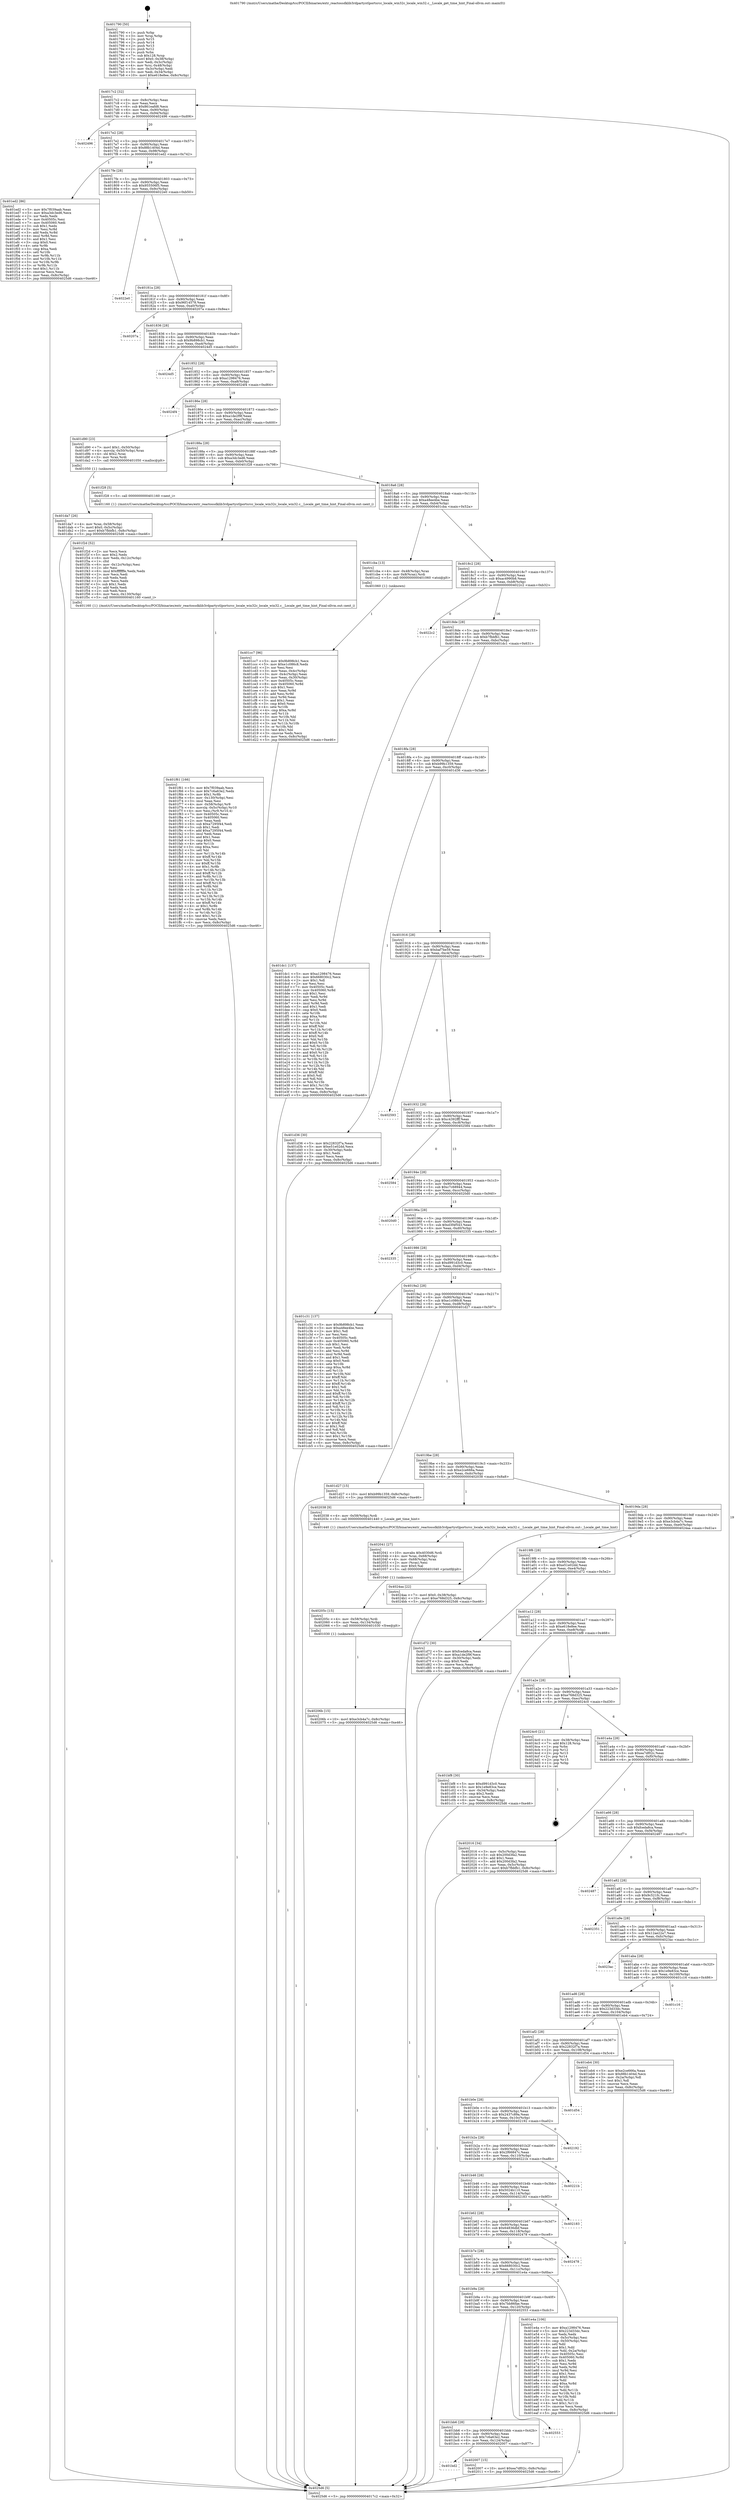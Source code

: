 digraph "0x401790" {
  label = "0x401790 (/mnt/c/Users/mathe/Desktop/tcc/POCII/binaries/extr_reactossdklib3rdpartystlportsrcc_locale_win32c_locale_win32.c__Locale_get_time_hint_Final-ollvm.out::main(0))"
  labelloc = "t"
  node[shape=record]

  Entry [label="",width=0.3,height=0.3,shape=circle,fillcolor=black,style=filled]
  "0x4017c2" [label="{
     0x4017c2 [32]\l
     | [instrs]\l
     &nbsp;&nbsp;0x4017c2 \<+6\>: mov -0x8c(%rbp),%eax\l
     &nbsp;&nbsp;0x4017c8 \<+2\>: mov %eax,%ecx\l
     &nbsp;&nbsp;0x4017ca \<+6\>: sub $0x861eafd8,%ecx\l
     &nbsp;&nbsp;0x4017d0 \<+6\>: mov %eax,-0x90(%rbp)\l
     &nbsp;&nbsp;0x4017d6 \<+6\>: mov %ecx,-0x94(%rbp)\l
     &nbsp;&nbsp;0x4017dc \<+6\>: je 0000000000402496 \<main+0xd06\>\l
  }"]
  "0x402496" [label="{
     0x402496\l
  }", style=dashed]
  "0x4017e2" [label="{
     0x4017e2 [28]\l
     | [instrs]\l
     &nbsp;&nbsp;0x4017e2 \<+5\>: jmp 00000000004017e7 \<main+0x57\>\l
     &nbsp;&nbsp;0x4017e7 \<+6\>: mov -0x90(%rbp),%eax\l
     &nbsp;&nbsp;0x4017ed \<+5\>: sub $0x88b1404d,%eax\l
     &nbsp;&nbsp;0x4017f2 \<+6\>: mov %eax,-0x98(%rbp)\l
     &nbsp;&nbsp;0x4017f8 \<+6\>: je 0000000000401ed2 \<main+0x742\>\l
  }"]
  Exit [label="",width=0.3,height=0.3,shape=circle,fillcolor=black,style=filled,peripheries=2]
  "0x401ed2" [label="{
     0x401ed2 [86]\l
     | [instrs]\l
     &nbsp;&nbsp;0x401ed2 \<+5\>: mov $0x7f039aab,%eax\l
     &nbsp;&nbsp;0x401ed7 \<+5\>: mov $0xa3dc3ed6,%ecx\l
     &nbsp;&nbsp;0x401edc \<+2\>: xor %edx,%edx\l
     &nbsp;&nbsp;0x401ede \<+7\>: mov 0x40505c,%esi\l
     &nbsp;&nbsp;0x401ee5 \<+7\>: mov 0x405060,%edi\l
     &nbsp;&nbsp;0x401eec \<+3\>: sub $0x1,%edx\l
     &nbsp;&nbsp;0x401eef \<+3\>: mov %esi,%r8d\l
     &nbsp;&nbsp;0x401ef2 \<+3\>: add %edx,%r8d\l
     &nbsp;&nbsp;0x401ef5 \<+4\>: imul %r8d,%esi\l
     &nbsp;&nbsp;0x401ef9 \<+3\>: and $0x1,%esi\l
     &nbsp;&nbsp;0x401efc \<+3\>: cmp $0x0,%esi\l
     &nbsp;&nbsp;0x401eff \<+4\>: sete %r9b\l
     &nbsp;&nbsp;0x401f03 \<+3\>: cmp $0xa,%edi\l
     &nbsp;&nbsp;0x401f06 \<+4\>: setl %r10b\l
     &nbsp;&nbsp;0x401f0a \<+3\>: mov %r9b,%r11b\l
     &nbsp;&nbsp;0x401f0d \<+3\>: and %r10b,%r11b\l
     &nbsp;&nbsp;0x401f10 \<+3\>: xor %r10b,%r9b\l
     &nbsp;&nbsp;0x401f13 \<+3\>: or %r9b,%r11b\l
     &nbsp;&nbsp;0x401f16 \<+4\>: test $0x1,%r11b\l
     &nbsp;&nbsp;0x401f1a \<+3\>: cmovne %ecx,%eax\l
     &nbsp;&nbsp;0x401f1d \<+6\>: mov %eax,-0x8c(%rbp)\l
     &nbsp;&nbsp;0x401f23 \<+5\>: jmp 00000000004025d6 \<main+0xe46\>\l
  }"]
  "0x4017fe" [label="{
     0x4017fe [28]\l
     | [instrs]\l
     &nbsp;&nbsp;0x4017fe \<+5\>: jmp 0000000000401803 \<main+0x73\>\l
     &nbsp;&nbsp;0x401803 \<+6\>: mov -0x90(%rbp),%eax\l
     &nbsp;&nbsp;0x401809 \<+5\>: sub $0x955506f5,%eax\l
     &nbsp;&nbsp;0x40180e \<+6\>: mov %eax,-0x9c(%rbp)\l
     &nbsp;&nbsp;0x401814 \<+6\>: je 00000000004022e0 \<main+0xb50\>\l
  }"]
  "0x40206b" [label="{
     0x40206b [15]\l
     | [instrs]\l
     &nbsp;&nbsp;0x40206b \<+10\>: movl $0xe3cb4a7c,-0x8c(%rbp)\l
     &nbsp;&nbsp;0x402075 \<+5\>: jmp 00000000004025d6 \<main+0xe46\>\l
  }"]
  "0x4022e0" [label="{
     0x4022e0\l
  }", style=dashed]
  "0x40181a" [label="{
     0x40181a [28]\l
     | [instrs]\l
     &nbsp;&nbsp;0x40181a \<+5\>: jmp 000000000040181f \<main+0x8f\>\l
     &nbsp;&nbsp;0x40181f \<+6\>: mov -0x90(%rbp),%eax\l
     &nbsp;&nbsp;0x401825 \<+5\>: sub $0x96f14578,%eax\l
     &nbsp;&nbsp;0x40182a \<+6\>: mov %eax,-0xa0(%rbp)\l
     &nbsp;&nbsp;0x401830 \<+6\>: je 000000000040207a \<main+0x8ea\>\l
  }"]
  "0x40205c" [label="{
     0x40205c [15]\l
     | [instrs]\l
     &nbsp;&nbsp;0x40205c \<+4\>: mov -0x58(%rbp),%rdi\l
     &nbsp;&nbsp;0x402060 \<+6\>: mov %eax,-0x134(%rbp)\l
     &nbsp;&nbsp;0x402066 \<+5\>: call 0000000000401030 \<free@plt\>\l
     | [calls]\l
     &nbsp;&nbsp;0x401030 \{1\} (unknown)\l
  }"]
  "0x40207a" [label="{
     0x40207a\l
  }", style=dashed]
  "0x401836" [label="{
     0x401836 [28]\l
     | [instrs]\l
     &nbsp;&nbsp;0x401836 \<+5\>: jmp 000000000040183b \<main+0xab\>\l
     &nbsp;&nbsp;0x40183b \<+6\>: mov -0x90(%rbp),%eax\l
     &nbsp;&nbsp;0x401841 \<+5\>: sub $0x9b898cb1,%eax\l
     &nbsp;&nbsp;0x401846 \<+6\>: mov %eax,-0xa4(%rbp)\l
     &nbsp;&nbsp;0x40184c \<+6\>: je 00000000004024d5 \<main+0xd45\>\l
  }"]
  "0x402041" [label="{
     0x402041 [27]\l
     | [instrs]\l
     &nbsp;&nbsp;0x402041 \<+10\>: movabs $0x4030d6,%rdi\l
     &nbsp;&nbsp;0x40204b \<+4\>: mov %rax,-0x68(%rbp)\l
     &nbsp;&nbsp;0x40204f \<+4\>: mov -0x68(%rbp),%rax\l
     &nbsp;&nbsp;0x402053 \<+2\>: mov (%rax),%esi\l
     &nbsp;&nbsp;0x402055 \<+2\>: mov $0x0,%al\l
     &nbsp;&nbsp;0x402057 \<+5\>: call 0000000000401040 \<printf@plt\>\l
     | [calls]\l
     &nbsp;&nbsp;0x401040 \{1\} (unknown)\l
  }"]
  "0x4024d5" [label="{
     0x4024d5\l
  }", style=dashed]
  "0x401852" [label="{
     0x401852 [28]\l
     | [instrs]\l
     &nbsp;&nbsp;0x401852 \<+5\>: jmp 0000000000401857 \<main+0xc7\>\l
     &nbsp;&nbsp;0x401857 \<+6\>: mov -0x90(%rbp),%eax\l
     &nbsp;&nbsp;0x40185d \<+5\>: sub $0xa1298476,%eax\l
     &nbsp;&nbsp;0x401862 \<+6\>: mov %eax,-0xa8(%rbp)\l
     &nbsp;&nbsp;0x401868 \<+6\>: je 00000000004024f4 \<main+0xd64\>\l
  }"]
  "0x401bd2" [label="{
     0x401bd2\l
  }", style=dashed]
  "0x4024f4" [label="{
     0x4024f4\l
  }", style=dashed]
  "0x40186e" [label="{
     0x40186e [28]\l
     | [instrs]\l
     &nbsp;&nbsp;0x40186e \<+5\>: jmp 0000000000401873 \<main+0xe3\>\l
     &nbsp;&nbsp;0x401873 \<+6\>: mov -0x90(%rbp),%eax\l
     &nbsp;&nbsp;0x401879 \<+5\>: sub $0xa1de2f9f,%eax\l
     &nbsp;&nbsp;0x40187e \<+6\>: mov %eax,-0xac(%rbp)\l
     &nbsp;&nbsp;0x401884 \<+6\>: je 0000000000401d90 \<main+0x600\>\l
  }"]
  "0x402007" [label="{
     0x402007 [15]\l
     | [instrs]\l
     &nbsp;&nbsp;0x402007 \<+10\>: movl $0xea7df02c,-0x8c(%rbp)\l
     &nbsp;&nbsp;0x402011 \<+5\>: jmp 00000000004025d6 \<main+0xe46\>\l
  }"]
  "0x401d90" [label="{
     0x401d90 [23]\l
     | [instrs]\l
     &nbsp;&nbsp;0x401d90 \<+7\>: movl $0x1,-0x50(%rbp)\l
     &nbsp;&nbsp;0x401d97 \<+4\>: movslq -0x50(%rbp),%rax\l
     &nbsp;&nbsp;0x401d9b \<+4\>: shl $0x2,%rax\l
     &nbsp;&nbsp;0x401d9f \<+3\>: mov %rax,%rdi\l
     &nbsp;&nbsp;0x401da2 \<+5\>: call 0000000000401050 \<malloc@plt\>\l
     | [calls]\l
     &nbsp;&nbsp;0x401050 \{1\} (unknown)\l
  }"]
  "0x40188a" [label="{
     0x40188a [28]\l
     | [instrs]\l
     &nbsp;&nbsp;0x40188a \<+5\>: jmp 000000000040188f \<main+0xff\>\l
     &nbsp;&nbsp;0x40188f \<+6\>: mov -0x90(%rbp),%eax\l
     &nbsp;&nbsp;0x401895 \<+5\>: sub $0xa3dc3ed6,%eax\l
     &nbsp;&nbsp;0x40189a \<+6\>: mov %eax,-0xb0(%rbp)\l
     &nbsp;&nbsp;0x4018a0 \<+6\>: je 0000000000401f28 \<main+0x798\>\l
  }"]
  "0x401bb6" [label="{
     0x401bb6 [28]\l
     | [instrs]\l
     &nbsp;&nbsp;0x401bb6 \<+5\>: jmp 0000000000401bbb \<main+0x42b\>\l
     &nbsp;&nbsp;0x401bbb \<+6\>: mov -0x90(%rbp),%eax\l
     &nbsp;&nbsp;0x401bc1 \<+5\>: sub $0x7c6a63e2,%eax\l
     &nbsp;&nbsp;0x401bc6 \<+6\>: mov %eax,-0x124(%rbp)\l
     &nbsp;&nbsp;0x401bcc \<+6\>: je 0000000000402007 \<main+0x877\>\l
  }"]
  "0x401f28" [label="{
     0x401f28 [5]\l
     | [instrs]\l
     &nbsp;&nbsp;0x401f28 \<+5\>: call 0000000000401160 \<next_i\>\l
     | [calls]\l
     &nbsp;&nbsp;0x401160 \{1\} (/mnt/c/Users/mathe/Desktop/tcc/POCII/binaries/extr_reactossdklib3rdpartystlportsrcc_locale_win32c_locale_win32.c__Locale_get_time_hint_Final-ollvm.out::next_i)\l
  }"]
  "0x4018a6" [label="{
     0x4018a6 [28]\l
     | [instrs]\l
     &nbsp;&nbsp;0x4018a6 \<+5\>: jmp 00000000004018ab \<main+0x11b\>\l
     &nbsp;&nbsp;0x4018ab \<+6\>: mov -0x90(%rbp),%eax\l
     &nbsp;&nbsp;0x4018b1 \<+5\>: sub $0xa48ee4be,%eax\l
     &nbsp;&nbsp;0x4018b6 \<+6\>: mov %eax,-0xb4(%rbp)\l
     &nbsp;&nbsp;0x4018bc \<+6\>: je 0000000000401cba \<main+0x52a\>\l
  }"]
  "0x402553" [label="{
     0x402553\l
  }", style=dashed]
  "0x401cba" [label="{
     0x401cba [13]\l
     | [instrs]\l
     &nbsp;&nbsp;0x401cba \<+4\>: mov -0x48(%rbp),%rax\l
     &nbsp;&nbsp;0x401cbe \<+4\>: mov 0x8(%rax),%rdi\l
     &nbsp;&nbsp;0x401cc2 \<+5\>: call 0000000000401060 \<atoi@plt\>\l
     | [calls]\l
     &nbsp;&nbsp;0x401060 \{1\} (unknown)\l
  }"]
  "0x4018c2" [label="{
     0x4018c2 [28]\l
     | [instrs]\l
     &nbsp;&nbsp;0x4018c2 \<+5\>: jmp 00000000004018c7 \<main+0x137\>\l
     &nbsp;&nbsp;0x4018c7 \<+6\>: mov -0x90(%rbp),%eax\l
     &nbsp;&nbsp;0x4018cd \<+5\>: sub $0xac4990b8,%eax\l
     &nbsp;&nbsp;0x4018d2 \<+6\>: mov %eax,-0xb8(%rbp)\l
     &nbsp;&nbsp;0x4018d8 \<+6\>: je 00000000004022c2 \<main+0xb32\>\l
  }"]
  "0x401f61" [label="{
     0x401f61 [166]\l
     | [instrs]\l
     &nbsp;&nbsp;0x401f61 \<+5\>: mov $0x7f039aab,%ecx\l
     &nbsp;&nbsp;0x401f66 \<+5\>: mov $0x7c6a63e2,%edx\l
     &nbsp;&nbsp;0x401f6b \<+3\>: mov $0x1,%r8b\l
     &nbsp;&nbsp;0x401f6e \<+6\>: mov -0x130(%rbp),%esi\l
     &nbsp;&nbsp;0x401f74 \<+3\>: imul %eax,%esi\l
     &nbsp;&nbsp;0x401f77 \<+4\>: mov -0x58(%rbp),%r9\l
     &nbsp;&nbsp;0x401f7b \<+4\>: movslq -0x5c(%rbp),%r10\l
     &nbsp;&nbsp;0x401f7f \<+4\>: mov %esi,(%r9,%r10,4)\l
     &nbsp;&nbsp;0x401f83 \<+7\>: mov 0x40505c,%eax\l
     &nbsp;&nbsp;0x401f8a \<+7\>: mov 0x405060,%esi\l
     &nbsp;&nbsp;0x401f91 \<+2\>: mov %eax,%edi\l
     &nbsp;&nbsp;0x401f93 \<+6\>: sub $0xa7295f44,%edi\l
     &nbsp;&nbsp;0x401f99 \<+3\>: sub $0x1,%edi\l
     &nbsp;&nbsp;0x401f9c \<+6\>: add $0xa7295f44,%edi\l
     &nbsp;&nbsp;0x401fa2 \<+3\>: imul %edi,%eax\l
     &nbsp;&nbsp;0x401fa5 \<+3\>: and $0x1,%eax\l
     &nbsp;&nbsp;0x401fa8 \<+3\>: cmp $0x0,%eax\l
     &nbsp;&nbsp;0x401fab \<+4\>: sete %r11b\l
     &nbsp;&nbsp;0x401faf \<+3\>: cmp $0xa,%esi\l
     &nbsp;&nbsp;0x401fb2 \<+3\>: setl %bl\l
     &nbsp;&nbsp;0x401fb5 \<+3\>: mov %r11b,%r14b\l
     &nbsp;&nbsp;0x401fb8 \<+4\>: xor $0xff,%r14b\l
     &nbsp;&nbsp;0x401fbc \<+3\>: mov %bl,%r15b\l
     &nbsp;&nbsp;0x401fbf \<+4\>: xor $0xff,%r15b\l
     &nbsp;&nbsp;0x401fc3 \<+4\>: xor $0x1,%r8b\l
     &nbsp;&nbsp;0x401fc7 \<+3\>: mov %r14b,%r12b\l
     &nbsp;&nbsp;0x401fca \<+4\>: and $0xff,%r12b\l
     &nbsp;&nbsp;0x401fce \<+3\>: and %r8b,%r11b\l
     &nbsp;&nbsp;0x401fd1 \<+3\>: mov %r15b,%r13b\l
     &nbsp;&nbsp;0x401fd4 \<+4\>: and $0xff,%r13b\l
     &nbsp;&nbsp;0x401fd8 \<+3\>: and %r8b,%bl\l
     &nbsp;&nbsp;0x401fdb \<+3\>: or %r11b,%r12b\l
     &nbsp;&nbsp;0x401fde \<+3\>: or %bl,%r13b\l
     &nbsp;&nbsp;0x401fe1 \<+3\>: xor %r13b,%r12b\l
     &nbsp;&nbsp;0x401fe4 \<+3\>: or %r15b,%r14b\l
     &nbsp;&nbsp;0x401fe7 \<+4\>: xor $0xff,%r14b\l
     &nbsp;&nbsp;0x401feb \<+4\>: or $0x1,%r8b\l
     &nbsp;&nbsp;0x401fef \<+3\>: and %r8b,%r14b\l
     &nbsp;&nbsp;0x401ff2 \<+3\>: or %r14b,%r12b\l
     &nbsp;&nbsp;0x401ff5 \<+4\>: test $0x1,%r12b\l
     &nbsp;&nbsp;0x401ff9 \<+3\>: cmovne %edx,%ecx\l
     &nbsp;&nbsp;0x401ffc \<+6\>: mov %ecx,-0x8c(%rbp)\l
     &nbsp;&nbsp;0x402002 \<+5\>: jmp 00000000004025d6 \<main+0xe46\>\l
  }"]
  "0x4022c2" [label="{
     0x4022c2\l
  }", style=dashed]
  "0x4018de" [label="{
     0x4018de [28]\l
     | [instrs]\l
     &nbsp;&nbsp;0x4018de \<+5\>: jmp 00000000004018e3 \<main+0x153\>\l
     &nbsp;&nbsp;0x4018e3 \<+6\>: mov -0x90(%rbp),%eax\l
     &nbsp;&nbsp;0x4018e9 \<+5\>: sub $0xb7fbbfb1,%eax\l
     &nbsp;&nbsp;0x4018ee \<+6\>: mov %eax,-0xbc(%rbp)\l
     &nbsp;&nbsp;0x4018f4 \<+6\>: je 0000000000401dc1 \<main+0x631\>\l
  }"]
  "0x401f2d" [label="{
     0x401f2d [52]\l
     | [instrs]\l
     &nbsp;&nbsp;0x401f2d \<+2\>: xor %ecx,%ecx\l
     &nbsp;&nbsp;0x401f2f \<+5\>: mov $0x2,%edx\l
     &nbsp;&nbsp;0x401f34 \<+6\>: mov %edx,-0x12c(%rbp)\l
     &nbsp;&nbsp;0x401f3a \<+1\>: cltd\l
     &nbsp;&nbsp;0x401f3b \<+6\>: mov -0x12c(%rbp),%esi\l
     &nbsp;&nbsp;0x401f41 \<+2\>: idiv %esi\l
     &nbsp;&nbsp;0x401f43 \<+6\>: imul $0xfffffffe,%edx,%edx\l
     &nbsp;&nbsp;0x401f49 \<+2\>: mov %ecx,%edi\l
     &nbsp;&nbsp;0x401f4b \<+2\>: sub %edx,%edi\l
     &nbsp;&nbsp;0x401f4d \<+2\>: mov %ecx,%edx\l
     &nbsp;&nbsp;0x401f4f \<+3\>: sub $0x1,%edx\l
     &nbsp;&nbsp;0x401f52 \<+2\>: add %edx,%edi\l
     &nbsp;&nbsp;0x401f54 \<+2\>: sub %edi,%ecx\l
     &nbsp;&nbsp;0x401f56 \<+6\>: mov %ecx,-0x130(%rbp)\l
     &nbsp;&nbsp;0x401f5c \<+5\>: call 0000000000401160 \<next_i\>\l
     | [calls]\l
     &nbsp;&nbsp;0x401160 \{1\} (/mnt/c/Users/mathe/Desktop/tcc/POCII/binaries/extr_reactossdklib3rdpartystlportsrcc_locale_win32c_locale_win32.c__Locale_get_time_hint_Final-ollvm.out::next_i)\l
  }"]
  "0x401dc1" [label="{
     0x401dc1 [137]\l
     | [instrs]\l
     &nbsp;&nbsp;0x401dc1 \<+5\>: mov $0xa1298476,%eax\l
     &nbsp;&nbsp;0x401dc6 \<+5\>: mov $0x668030c2,%ecx\l
     &nbsp;&nbsp;0x401dcb \<+2\>: mov $0x1,%dl\l
     &nbsp;&nbsp;0x401dcd \<+2\>: xor %esi,%esi\l
     &nbsp;&nbsp;0x401dcf \<+7\>: mov 0x40505c,%edi\l
     &nbsp;&nbsp;0x401dd6 \<+8\>: mov 0x405060,%r8d\l
     &nbsp;&nbsp;0x401dde \<+3\>: sub $0x1,%esi\l
     &nbsp;&nbsp;0x401de1 \<+3\>: mov %edi,%r9d\l
     &nbsp;&nbsp;0x401de4 \<+3\>: add %esi,%r9d\l
     &nbsp;&nbsp;0x401de7 \<+4\>: imul %r9d,%edi\l
     &nbsp;&nbsp;0x401deb \<+3\>: and $0x1,%edi\l
     &nbsp;&nbsp;0x401dee \<+3\>: cmp $0x0,%edi\l
     &nbsp;&nbsp;0x401df1 \<+4\>: sete %r10b\l
     &nbsp;&nbsp;0x401df5 \<+4\>: cmp $0xa,%r8d\l
     &nbsp;&nbsp;0x401df9 \<+4\>: setl %r11b\l
     &nbsp;&nbsp;0x401dfd \<+3\>: mov %r10b,%bl\l
     &nbsp;&nbsp;0x401e00 \<+3\>: xor $0xff,%bl\l
     &nbsp;&nbsp;0x401e03 \<+3\>: mov %r11b,%r14b\l
     &nbsp;&nbsp;0x401e06 \<+4\>: xor $0xff,%r14b\l
     &nbsp;&nbsp;0x401e0a \<+3\>: xor $0x0,%dl\l
     &nbsp;&nbsp;0x401e0d \<+3\>: mov %bl,%r15b\l
     &nbsp;&nbsp;0x401e10 \<+4\>: and $0x0,%r15b\l
     &nbsp;&nbsp;0x401e14 \<+3\>: and %dl,%r10b\l
     &nbsp;&nbsp;0x401e17 \<+3\>: mov %r14b,%r12b\l
     &nbsp;&nbsp;0x401e1a \<+4\>: and $0x0,%r12b\l
     &nbsp;&nbsp;0x401e1e \<+3\>: and %dl,%r11b\l
     &nbsp;&nbsp;0x401e21 \<+3\>: or %r10b,%r15b\l
     &nbsp;&nbsp;0x401e24 \<+3\>: or %r11b,%r12b\l
     &nbsp;&nbsp;0x401e27 \<+3\>: xor %r12b,%r15b\l
     &nbsp;&nbsp;0x401e2a \<+3\>: or %r14b,%bl\l
     &nbsp;&nbsp;0x401e2d \<+3\>: xor $0xff,%bl\l
     &nbsp;&nbsp;0x401e30 \<+3\>: or $0x0,%dl\l
     &nbsp;&nbsp;0x401e33 \<+2\>: and %dl,%bl\l
     &nbsp;&nbsp;0x401e35 \<+3\>: or %bl,%r15b\l
     &nbsp;&nbsp;0x401e38 \<+4\>: test $0x1,%r15b\l
     &nbsp;&nbsp;0x401e3c \<+3\>: cmovne %ecx,%eax\l
     &nbsp;&nbsp;0x401e3f \<+6\>: mov %eax,-0x8c(%rbp)\l
     &nbsp;&nbsp;0x401e45 \<+5\>: jmp 00000000004025d6 \<main+0xe46\>\l
  }"]
  "0x4018fa" [label="{
     0x4018fa [28]\l
     | [instrs]\l
     &nbsp;&nbsp;0x4018fa \<+5\>: jmp 00000000004018ff \<main+0x16f\>\l
     &nbsp;&nbsp;0x4018ff \<+6\>: mov -0x90(%rbp),%eax\l
     &nbsp;&nbsp;0x401905 \<+5\>: sub $0xb99b1359,%eax\l
     &nbsp;&nbsp;0x40190a \<+6\>: mov %eax,-0xc0(%rbp)\l
     &nbsp;&nbsp;0x401910 \<+6\>: je 0000000000401d36 \<main+0x5a6\>\l
  }"]
  "0x401b9a" [label="{
     0x401b9a [28]\l
     | [instrs]\l
     &nbsp;&nbsp;0x401b9a \<+5\>: jmp 0000000000401b9f \<main+0x40f\>\l
     &nbsp;&nbsp;0x401b9f \<+6\>: mov -0x90(%rbp),%eax\l
     &nbsp;&nbsp;0x401ba5 \<+5\>: sub $0x7bb86fae,%eax\l
     &nbsp;&nbsp;0x401baa \<+6\>: mov %eax,-0x120(%rbp)\l
     &nbsp;&nbsp;0x401bb0 \<+6\>: je 0000000000402553 \<main+0xdc3\>\l
  }"]
  "0x401d36" [label="{
     0x401d36 [30]\l
     | [instrs]\l
     &nbsp;&nbsp;0x401d36 \<+5\>: mov $0x22832f7a,%eax\l
     &nbsp;&nbsp;0x401d3b \<+5\>: mov $0xe51e02dd,%ecx\l
     &nbsp;&nbsp;0x401d40 \<+3\>: mov -0x30(%rbp),%edx\l
     &nbsp;&nbsp;0x401d43 \<+3\>: cmp $0x1,%edx\l
     &nbsp;&nbsp;0x401d46 \<+3\>: cmovl %ecx,%eax\l
     &nbsp;&nbsp;0x401d49 \<+6\>: mov %eax,-0x8c(%rbp)\l
     &nbsp;&nbsp;0x401d4f \<+5\>: jmp 00000000004025d6 \<main+0xe46\>\l
  }"]
  "0x401916" [label="{
     0x401916 [28]\l
     | [instrs]\l
     &nbsp;&nbsp;0x401916 \<+5\>: jmp 000000000040191b \<main+0x18b\>\l
     &nbsp;&nbsp;0x40191b \<+6\>: mov -0x90(%rbp),%eax\l
     &nbsp;&nbsp;0x401921 \<+5\>: sub $0xbaf7be59,%eax\l
     &nbsp;&nbsp;0x401926 \<+6\>: mov %eax,-0xc4(%rbp)\l
     &nbsp;&nbsp;0x40192c \<+6\>: je 0000000000402593 \<main+0xe03\>\l
  }"]
  "0x401e4a" [label="{
     0x401e4a [106]\l
     | [instrs]\l
     &nbsp;&nbsp;0x401e4a \<+5\>: mov $0xa1298476,%eax\l
     &nbsp;&nbsp;0x401e4f \<+5\>: mov $0x223d33dc,%ecx\l
     &nbsp;&nbsp;0x401e54 \<+2\>: xor %edx,%edx\l
     &nbsp;&nbsp;0x401e56 \<+3\>: mov -0x5c(%rbp),%esi\l
     &nbsp;&nbsp;0x401e59 \<+3\>: cmp -0x50(%rbp),%esi\l
     &nbsp;&nbsp;0x401e5c \<+4\>: setl %dil\l
     &nbsp;&nbsp;0x401e60 \<+4\>: and $0x1,%dil\l
     &nbsp;&nbsp;0x401e64 \<+4\>: mov %dil,-0x2a(%rbp)\l
     &nbsp;&nbsp;0x401e68 \<+7\>: mov 0x40505c,%esi\l
     &nbsp;&nbsp;0x401e6f \<+8\>: mov 0x405060,%r8d\l
     &nbsp;&nbsp;0x401e77 \<+3\>: sub $0x1,%edx\l
     &nbsp;&nbsp;0x401e7a \<+3\>: mov %esi,%r9d\l
     &nbsp;&nbsp;0x401e7d \<+3\>: add %edx,%r9d\l
     &nbsp;&nbsp;0x401e80 \<+4\>: imul %r9d,%esi\l
     &nbsp;&nbsp;0x401e84 \<+3\>: and $0x1,%esi\l
     &nbsp;&nbsp;0x401e87 \<+3\>: cmp $0x0,%esi\l
     &nbsp;&nbsp;0x401e8a \<+4\>: sete %dil\l
     &nbsp;&nbsp;0x401e8e \<+4\>: cmp $0xa,%r8d\l
     &nbsp;&nbsp;0x401e92 \<+4\>: setl %r10b\l
     &nbsp;&nbsp;0x401e96 \<+3\>: mov %dil,%r11b\l
     &nbsp;&nbsp;0x401e99 \<+3\>: and %r10b,%r11b\l
     &nbsp;&nbsp;0x401e9c \<+3\>: xor %r10b,%dil\l
     &nbsp;&nbsp;0x401e9f \<+3\>: or %dil,%r11b\l
     &nbsp;&nbsp;0x401ea2 \<+4\>: test $0x1,%r11b\l
     &nbsp;&nbsp;0x401ea6 \<+3\>: cmovne %ecx,%eax\l
     &nbsp;&nbsp;0x401ea9 \<+6\>: mov %eax,-0x8c(%rbp)\l
     &nbsp;&nbsp;0x401eaf \<+5\>: jmp 00000000004025d6 \<main+0xe46\>\l
  }"]
  "0x402593" [label="{
     0x402593\l
  }", style=dashed]
  "0x401932" [label="{
     0x401932 [28]\l
     | [instrs]\l
     &nbsp;&nbsp;0x401932 \<+5\>: jmp 0000000000401937 \<main+0x1a7\>\l
     &nbsp;&nbsp;0x401937 \<+6\>: mov -0x90(%rbp),%eax\l
     &nbsp;&nbsp;0x40193d \<+5\>: sub $0xc4392fff,%eax\l
     &nbsp;&nbsp;0x401942 \<+6\>: mov %eax,-0xc8(%rbp)\l
     &nbsp;&nbsp;0x401948 \<+6\>: je 0000000000402584 \<main+0xdf4\>\l
  }"]
  "0x401b7e" [label="{
     0x401b7e [28]\l
     | [instrs]\l
     &nbsp;&nbsp;0x401b7e \<+5\>: jmp 0000000000401b83 \<main+0x3f3\>\l
     &nbsp;&nbsp;0x401b83 \<+6\>: mov -0x90(%rbp),%eax\l
     &nbsp;&nbsp;0x401b89 \<+5\>: sub $0x668030c2,%eax\l
     &nbsp;&nbsp;0x401b8e \<+6\>: mov %eax,-0x11c(%rbp)\l
     &nbsp;&nbsp;0x401b94 \<+6\>: je 0000000000401e4a \<main+0x6ba\>\l
  }"]
  "0x402584" [label="{
     0x402584\l
  }", style=dashed]
  "0x40194e" [label="{
     0x40194e [28]\l
     | [instrs]\l
     &nbsp;&nbsp;0x40194e \<+5\>: jmp 0000000000401953 \<main+0x1c3\>\l
     &nbsp;&nbsp;0x401953 \<+6\>: mov -0x90(%rbp),%eax\l
     &nbsp;&nbsp;0x401959 \<+5\>: sub $0xc7c68944,%eax\l
     &nbsp;&nbsp;0x40195e \<+6\>: mov %eax,-0xcc(%rbp)\l
     &nbsp;&nbsp;0x401964 \<+6\>: je 00000000004020d0 \<main+0x940\>\l
  }"]
  "0x402478" [label="{
     0x402478\l
  }", style=dashed]
  "0x4020d0" [label="{
     0x4020d0\l
  }", style=dashed]
  "0x40196a" [label="{
     0x40196a [28]\l
     | [instrs]\l
     &nbsp;&nbsp;0x40196a \<+5\>: jmp 000000000040196f \<main+0x1df\>\l
     &nbsp;&nbsp;0x40196f \<+6\>: mov -0x90(%rbp),%eax\l
     &nbsp;&nbsp;0x401975 \<+5\>: sub $0xd3f4f543,%eax\l
     &nbsp;&nbsp;0x40197a \<+6\>: mov %eax,-0xd0(%rbp)\l
     &nbsp;&nbsp;0x401980 \<+6\>: je 0000000000402335 \<main+0xba5\>\l
  }"]
  "0x401b62" [label="{
     0x401b62 [28]\l
     | [instrs]\l
     &nbsp;&nbsp;0x401b62 \<+5\>: jmp 0000000000401b67 \<main+0x3d7\>\l
     &nbsp;&nbsp;0x401b67 \<+6\>: mov -0x90(%rbp),%eax\l
     &nbsp;&nbsp;0x401b6d \<+5\>: sub $0x64836dbf,%eax\l
     &nbsp;&nbsp;0x401b72 \<+6\>: mov %eax,-0x118(%rbp)\l
     &nbsp;&nbsp;0x401b78 \<+6\>: je 0000000000402478 \<main+0xce8\>\l
  }"]
  "0x402335" [label="{
     0x402335\l
  }", style=dashed]
  "0x401986" [label="{
     0x401986 [28]\l
     | [instrs]\l
     &nbsp;&nbsp;0x401986 \<+5\>: jmp 000000000040198b \<main+0x1fb\>\l
     &nbsp;&nbsp;0x40198b \<+6\>: mov -0x90(%rbp),%eax\l
     &nbsp;&nbsp;0x401991 \<+5\>: sub $0xd991d3c0,%eax\l
     &nbsp;&nbsp;0x401996 \<+6\>: mov %eax,-0xd4(%rbp)\l
     &nbsp;&nbsp;0x40199c \<+6\>: je 0000000000401c31 \<main+0x4a1\>\l
  }"]
  "0x402183" [label="{
     0x402183\l
  }", style=dashed]
  "0x401c31" [label="{
     0x401c31 [137]\l
     | [instrs]\l
     &nbsp;&nbsp;0x401c31 \<+5\>: mov $0x9b898cb1,%eax\l
     &nbsp;&nbsp;0x401c36 \<+5\>: mov $0xa48ee4be,%ecx\l
     &nbsp;&nbsp;0x401c3b \<+2\>: mov $0x1,%dl\l
     &nbsp;&nbsp;0x401c3d \<+2\>: xor %esi,%esi\l
     &nbsp;&nbsp;0x401c3f \<+7\>: mov 0x40505c,%edi\l
     &nbsp;&nbsp;0x401c46 \<+8\>: mov 0x405060,%r8d\l
     &nbsp;&nbsp;0x401c4e \<+3\>: sub $0x1,%esi\l
     &nbsp;&nbsp;0x401c51 \<+3\>: mov %edi,%r9d\l
     &nbsp;&nbsp;0x401c54 \<+3\>: add %esi,%r9d\l
     &nbsp;&nbsp;0x401c57 \<+4\>: imul %r9d,%edi\l
     &nbsp;&nbsp;0x401c5b \<+3\>: and $0x1,%edi\l
     &nbsp;&nbsp;0x401c5e \<+3\>: cmp $0x0,%edi\l
     &nbsp;&nbsp;0x401c61 \<+4\>: sete %r10b\l
     &nbsp;&nbsp;0x401c65 \<+4\>: cmp $0xa,%r8d\l
     &nbsp;&nbsp;0x401c69 \<+4\>: setl %r11b\l
     &nbsp;&nbsp;0x401c6d \<+3\>: mov %r10b,%bl\l
     &nbsp;&nbsp;0x401c70 \<+3\>: xor $0xff,%bl\l
     &nbsp;&nbsp;0x401c73 \<+3\>: mov %r11b,%r14b\l
     &nbsp;&nbsp;0x401c76 \<+4\>: xor $0xff,%r14b\l
     &nbsp;&nbsp;0x401c7a \<+3\>: xor $0x1,%dl\l
     &nbsp;&nbsp;0x401c7d \<+3\>: mov %bl,%r15b\l
     &nbsp;&nbsp;0x401c80 \<+4\>: and $0xff,%r15b\l
     &nbsp;&nbsp;0x401c84 \<+3\>: and %dl,%r10b\l
     &nbsp;&nbsp;0x401c87 \<+3\>: mov %r14b,%r12b\l
     &nbsp;&nbsp;0x401c8a \<+4\>: and $0xff,%r12b\l
     &nbsp;&nbsp;0x401c8e \<+3\>: and %dl,%r11b\l
     &nbsp;&nbsp;0x401c91 \<+3\>: or %r10b,%r15b\l
     &nbsp;&nbsp;0x401c94 \<+3\>: or %r11b,%r12b\l
     &nbsp;&nbsp;0x401c97 \<+3\>: xor %r12b,%r15b\l
     &nbsp;&nbsp;0x401c9a \<+3\>: or %r14b,%bl\l
     &nbsp;&nbsp;0x401c9d \<+3\>: xor $0xff,%bl\l
     &nbsp;&nbsp;0x401ca0 \<+3\>: or $0x1,%dl\l
     &nbsp;&nbsp;0x401ca3 \<+2\>: and %dl,%bl\l
     &nbsp;&nbsp;0x401ca5 \<+3\>: or %bl,%r15b\l
     &nbsp;&nbsp;0x401ca8 \<+4\>: test $0x1,%r15b\l
     &nbsp;&nbsp;0x401cac \<+3\>: cmovne %ecx,%eax\l
     &nbsp;&nbsp;0x401caf \<+6\>: mov %eax,-0x8c(%rbp)\l
     &nbsp;&nbsp;0x401cb5 \<+5\>: jmp 00000000004025d6 \<main+0xe46\>\l
  }"]
  "0x4019a2" [label="{
     0x4019a2 [28]\l
     | [instrs]\l
     &nbsp;&nbsp;0x4019a2 \<+5\>: jmp 00000000004019a7 \<main+0x217\>\l
     &nbsp;&nbsp;0x4019a7 \<+6\>: mov -0x90(%rbp),%eax\l
     &nbsp;&nbsp;0x4019ad \<+5\>: sub $0xe1c086c8,%eax\l
     &nbsp;&nbsp;0x4019b2 \<+6\>: mov %eax,-0xd8(%rbp)\l
     &nbsp;&nbsp;0x4019b8 \<+6\>: je 0000000000401d27 \<main+0x597\>\l
  }"]
  "0x401b46" [label="{
     0x401b46 [28]\l
     | [instrs]\l
     &nbsp;&nbsp;0x401b46 \<+5\>: jmp 0000000000401b4b \<main+0x3bb\>\l
     &nbsp;&nbsp;0x401b4b \<+6\>: mov -0x90(%rbp),%eax\l
     &nbsp;&nbsp;0x401b51 \<+5\>: sub $0x5024b110,%eax\l
     &nbsp;&nbsp;0x401b56 \<+6\>: mov %eax,-0x114(%rbp)\l
     &nbsp;&nbsp;0x401b5c \<+6\>: je 0000000000402183 \<main+0x9f3\>\l
  }"]
  "0x401d27" [label="{
     0x401d27 [15]\l
     | [instrs]\l
     &nbsp;&nbsp;0x401d27 \<+10\>: movl $0xb99b1359,-0x8c(%rbp)\l
     &nbsp;&nbsp;0x401d31 \<+5\>: jmp 00000000004025d6 \<main+0xe46\>\l
  }"]
  "0x4019be" [label="{
     0x4019be [28]\l
     | [instrs]\l
     &nbsp;&nbsp;0x4019be \<+5\>: jmp 00000000004019c3 \<main+0x233\>\l
     &nbsp;&nbsp;0x4019c3 \<+6\>: mov -0x90(%rbp),%eax\l
     &nbsp;&nbsp;0x4019c9 \<+5\>: sub $0xe2ce666a,%eax\l
     &nbsp;&nbsp;0x4019ce \<+6\>: mov %eax,-0xdc(%rbp)\l
     &nbsp;&nbsp;0x4019d4 \<+6\>: je 0000000000402038 \<main+0x8a8\>\l
  }"]
  "0x40221b" [label="{
     0x40221b\l
  }", style=dashed]
  "0x402038" [label="{
     0x402038 [9]\l
     | [instrs]\l
     &nbsp;&nbsp;0x402038 \<+4\>: mov -0x58(%rbp),%rdi\l
     &nbsp;&nbsp;0x40203c \<+5\>: call 0000000000401440 \<_Locale_get_time_hint\>\l
     | [calls]\l
     &nbsp;&nbsp;0x401440 \{1\} (/mnt/c/Users/mathe/Desktop/tcc/POCII/binaries/extr_reactossdklib3rdpartystlportsrcc_locale_win32c_locale_win32.c__Locale_get_time_hint_Final-ollvm.out::_Locale_get_time_hint)\l
  }"]
  "0x4019da" [label="{
     0x4019da [28]\l
     | [instrs]\l
     &nbsp;&nbsp;0x4019da \<+5\>: jmp 00000000004019df \<main+0x24f\>\l
     &nbsp;&nbsp;0x4019df \<+6\>: mov -0x90(%rbp),%eax\l
     &nbsp;&nbsp;0x4019e5 \<+5\>: sub $0xe3cb4a7c,%eax\l
     &nbsp;&nbsp;0x4019ea \<+6\>: mov %eax,-0xe0(%rbp)\l
     &nbsp;&nbsp;0x4019f0 \<+6\>: je 00000000004024aa \<main+0xd1a\>\l
  }"]
  "0x401b2a" [label="{
     0x401b2a [28]\l
     | [instrs]\l
     &nbsp;&nbsp;0x401b2a \<+5\>: jmp 0000000000401b2f \<main+0x39f\>\l
     &nbsp;&nbsp;0x401b2f \<+6\>: mov -0x90(%rbp),%eax\l
     &nbsp;&nbsp;0x401b35 \<+5\>: sub $0x2f66847c,%eax\l
     &nbsp;&nbsp;0x401b3a \<+6\>: mov %eax,-0x110(%rbp)\l
     &nbsp;&nbsp;0x401b40 \<+6\>: je 000000000040221b \<main+0xa8b\>\l
  }"]
  "0x4024aa" [label="{
     0x4024aa [22]\l
     | [instrs]\l
     &nbsp;&nbsp;0x4024aa \<+7\>: movl $0x0,-0x38(%rbp)\l
     &nbsp;&nbsp;0x4024b1 \<+10\>: movl $0xe768d325,-0x8c(%rbp)\l
     &nbsp;&nbsp;0x4024bb \<+5\>: jmp 00000000004025d6 \<main+0xe46\>\l
  }"]
  "0x4019f6" [label="{
     0x4019f6 [28]\l
     | [instrs]\l
     &nbsp;&nbsp;0x4019f6 \<+5\>: jmp 00000000004019fb \<main+0x26b\>\l
     &nbsp;&nbsp;0x4019fb \<+6\>: mov -0x90(%rbp),%eax\l
     &nbsp;&nbsp;0x401a01 \<+5\>: sub $0xe51e02dd,%eax\l
     &nbsp;&nbsp;0x401a06 \<+6\>: mov %eax,-0xe4(%rbp)\l
     &nbsp;&nbsp;0x401a0c \<+6\>: je 0000000000401d72 \<main+0x5e2\>\l
  }"]
  "0x402192" [label="{
     0x402192\l
  }", style=dashed]
  "0x401d72" [label="{
     0x401d72 [30]\l
     | [instrs]\l
     &nbsp;&nbsp;0x401d72 \<+5\>: mov $0xfceda8ca,%eax\l
     &nbsp;&nbsp;0x401d77 \<+5\>: mov $0xa1de2f9f,%ecx\l
     &nbsp;&nbsp;0x401d7c \<+3\>: mov -0x30(%rbp),%edx\l
     &nbsp;&nbsp;0x401d7f \<+3\>: cmp $0x0,%edx\l
     &nbsp;&nbsp;0x401d82 \<+3\>: cmove %ecx,%eax\l
     &nbsp;&nbsp;0x401d85 \<+6\>: mov %eax,-0x8c(%rbp)\l
     &nbsp;&nbsp;0x401d8b \<+5\>: jmp 00000000004025d6 \<main+0xe46\>\l
  }"]
  "0x401a12" [label="{
     0x401a12 [28]\l
     | [instrs]\l
     &nbsp;&nbsp;0x401a12 \<+5\>: jmp 0000000000401a17 \<main+0x287\>\l
     &nbsp;&nbsp;0x401a17 \<+6\>: mov -0x90(%rbp),%eax\l
     &nbsp;&nbsp;0x401a1d \<+5\>: sub $0xe618e8ee,%eax\l
     &nbsp;&nbsp;0x401a22 \<+6\>: mov %eax,-0xe8(%rbp)\l
     &nbsp;&nbsp;0x401a28 \<+6\>: je 0000000000401bf8 \<main+0x468\>\l
  }"]
  "0x401b0e" [label="{
     0x401b0e [28]\l
     | [instrs]\l
     &nbsp;&nbsp;0x401b0e \<+5\>: jmp 0000000000401b13 \<main+0x383\>\l
     &nbsp;&nbsp;0x401b13 \<+6\>: mov -0x90(%rbp),%eax\l
     &nbsp;&nbsp;0x401b19 \<+5\>: sub $0x2437c89a,%eax\l
     &nbsp;&nbsp;0x401b1e \<+6\>: mov %eax,-0x10c(%rbp)\l
     &nbsp;&nbsp;0x401b24 \<+6\>: je 0000000000402192 \<main+0xa02\>\l
  }"]
  "0x401bf8" [label="{
     0x401bf8 [30]\l
     | [instrs]\l
     &nbsp;&nbsp;0x401bf8 \<+5\>: mov $0xd991d3c0,%eax\l
     &nbsp;&nbsp;0x401bfd \<+5\>: mov $0x1e9e83ce,%ecx\l
     &nbsp;&nbsp;0x401c02 \<+3\>: mov -0x34(%rbp),%edx\l
     &nbsp;&nbsp;0x401c05 \<+3\>: cmp $0x2,%edx\l
     &nbsp;&nbsp;0x401c08 \<+3\>: cmovne %ecx,%eax\l
     &nbsp;&nbsp;0x401c0b \<+6\>: mov %eax,-0x8c(%rbp)\l
     &nbsp;&nbsp;0x401c11 \<+5\>: jmp 00000000004025d6 \<main+0xe46\>\l
  }"]
  "0x401a2e" [label="{
     0x401a2e [28]\l
     | [instrs]\l
     &nbsp;&nbsp;0x401a2e \<+5\>: jmp 0000000000401a33 \<main+0x2a3\>\l
     &nbsp;&nbsp;0x401a33 \<+6\>: mov -0x90(%rbp),%eax\l
     &nbsp;&nbsp;0x401a39 \<+5\>: sub $0xe768d325,%eax\l
     &nbsp;&nbsp;0x401a3e \<+6\>: mov %eax,-0xec(%rbp)\l
     &nbsp;&nbsp;0x401a44 \<+6\>: je 00000000004024c0 \<main+0xd30\>\l
  }"]
  "0x4025d6" [label="{
     0x4025d6 [5]\l
     | [instrs]\l
     &nbsp;&nbsp;0x4025d6 \<+5\>: jmp 00000000004017c2 \<main+0x32\>\l
  }"]
  "0x401790" [label="{
     0x401790 [50]\l
     | [instrs]\l
     &nbsp;&nbsp;0x401790 \<+1\>: push %rbp\l
     &nbsp;&nbsp;0x401791 \<+3\>: mov %rsp,%rbp\l
     &nbsp;&nbsp;0x401794 \<+2\>: push %r15\l
     &nbsp;&nbsp;0x401796 \<+2\>: push %r14\l
     &nbsp;&nbsp;0x401798 \<+2\>: push %r13\l
     &nbsp;&nbsp;0x40179a \<+2\>: push %r12\l
     &nbsp;&nbsp;0x40179c \<+1\>: push %rbx\l
     &nbsp;&nbsp;0x40179d \<+7\>: sub $0x128,%rsp\l
     &nbsp;&nbsp;0x4017a4 \<+7\>: movl $0x0,-0x38(%rbp)\l
     &nbsp;&nbsp;0x4017ab \<+3\>: mov %edi,-0x3c(%rbp)\l
     &nbsp;&nbsp;0x4017ae \<+4\>: mov %rsi,-0x48(%rbp)\l
     &nbsp;&nbsp;0x4017b2 \<+3\>: mov -0x3c(%rbp),%edi\l
     &nbsp;&nbsp;0x4017b5 \<+3\>: mov %edi,-0x34(%rbp)\l
     &nbsp;&nbsp;0x4017b8 \<+10\>: movl $0xe618e8ee,-0x8c(%rbp)\l
  }"]
  "0x401cc7" [label="{
     0x401cc7 [96]\l
     | [instrs]\l
     &nbsp;&nbsp;0x401cc7 \<+5\>: mov $0x9b898cb1,%ecx\l
     &nbsp;&nbsp;0x401ccc \<+5\>: mov $0xe1c086c8,%edx\l
     &nbsp;&nbsp;0x401cd1 \<+2\>: xor %esi,%esi\l
     &nbsp;&nbsp;0x401cd3 \<+3\>: mov %eax,-0x4c(%rbp)\l
     &nbsp;&nbsp;0x401cd6 \<+3\>: mov -0x4c(%rbp),%eax\l
     &nbsp;&nbsp;0x401cd9 \<+3\>: mov %eax,-0x30(%rbp)\l
     &nbsp;&nbsp;0x401cdc \<+7\>: mov 0x40505c,%eax\l
     &nbsp;&nbsp;0x401ce3 \<+8\>: mov 0x405060,%r8d\l
     &nbsp;&nbsp;0x401ceb \<+3\>: sub $0x1,%esi\l
     &nbsp;&nbsp;0x401cee \<+3\>: mov %eax,%r9d\l
     &nbsp;&nbsp;0x401cf1 \<+3\>: add %esi,%r9d\l
     &nbsp;&nbsp;0x401cf4 \<+4\>: imul %r9d,%eax\l
     &nbsp;&nbsp;0x401cf8 \<+3\>: and $0x1,%eax\l
     &nbsp;&nbsp;0x401cfb \<+3\>: cmp $0x0,%eax\l
     &nbsp;&nbsp;0x401cfe \<+4\>: sete %r10b\l
     &nbsp;&nbsp;0x401d02 \<+4\>: cmp $0xa,%r8d\l
     &nbsp;&nbsp;0x401d06 \<+4\>: setl %r11b\l
     &nbsp;&nbsp;0x401d0a \<+3\>: mov %r10b,%bl\l
     &nbsp;&nbsp;0x401d0d \<+3\>: and %r11b,%bl\l
     &nbsp;&nbsp;0x401d10 \<+3\>: xor %r11b,%r10b\l
     &nbsp;&nbsp;0x401d13 \<+3\>: or %r10b,%bl\l
     &nbsp;&nbsp;0x401d16 \<+3\>: test $0x1,%bl\l
     &nbsp;&nbsp;0x401d19 \<+3\>: cmovne %edx,%ecx\l
     &nbsp;&nbsp;0x401d1c \<+6\>: mov %ecx,-0x8c(%rbp)\l
     &nbsp;&nbsp;0x401d22 \<+5\>: jmp 00000000004025d6 \<main+0xe46\>\l
  }"]
  "0x401da7" [label="{
     0x401da7 [26]\l
     | [instrs]\l
     &nbsp;&nbsp;0x401da7 \<+4\>: mov %rax,-0x58(%rbp)\l
     &nbsp;&nbsp;0x401dab \<+7\>: movl $0x0,-0x5c(%rbp)\l
     &nbsp;&nbsp;0x401db2 \<+10\>: movl $0xb7fbbfb1,-0x8c(%rbp)\l
     &nbsp;&nbsp;0x401dbc \<+5\>: jmp 00000000004025d6 \<main+0xe46\>\l
  }"]
  "0x401d54" [label="{
     0x401d54\l
  }", style=dashed]
  "0x4024c0" [label="{
     0x4024c0 [21]\l
     | [instrs]\l
     &nbsp;&nbsp;0x4024c0 \<+3\>: mov -0x38(%rbp),%eax\l
     &nbsp;&nbsp;0x4024c3 \<+7\>: add $0x128,%rsp\l
     &nbsp;&nbsp;0x4024ca \<+1\>: pop %rbx\l
     &nbsp;&nbsp;0x4024cb \<+2\>: pop %r12\l
     &nbsp;&nbsp;0x4024cd \<+2\>: pop %r13\l
     &nbsp;&nbsp;0x4024cf \<+2\>: pop %r14\l
     &nbsp;&nbsp;0x4024d1 \<+2\>: pop %r15\l
     &nbsp;&nbsp;0x4024d3 \<+1\>: pop %rbp\l
     &nbsp;&nbsp;0x4024d4 \<+1\>: ret\l
  }"]
  "0x401a4a" [label="{
     0x401a4a [28]\l
     | [instrs]\l
     &nbsp;&nbsp;0x401a4a \<+5\>: jmp 0000000000401a4f \<main+0x2bf\>\l
     &nbsp;&nbsp;0x401a4f \<+6\>: mov -0x90(%rbp),%eax\l
     &nbsp;&nbsp;0x401a55 \<+5\>: sub $0xea7df02c,%eax\l
     &nbsp;&nbsp;0x401a5a \<+6\>: mov %eax,-0xf0(%rbp)\l
     &nbsp;&nbsp;0x401a60 \<+6\>: je 0000000000402016 \<main+0x886\>\l
  }"]
  "0x401af2" [label="{
     0x401af2 [28]\l
     | [instrs]\l
     &nbsp;&nbsp;0x401af2 \<+5\>: jmp 0000000000401af7 \<main+0x367\>\l
     &nbsp;&nbsp;0x401af7 \<+6\>: mov -0x90(%rbp),%eax\l
     &nbsp;&nbsp;0x401afd \<+5\>: sub $0x22832f7a,%eax\l
     &nbsp;&nbsp;0x401b02 \<+6\>: mov %eax,-0x108(%rbp)\l
     &nbsp;&nbsp;0x401b08 \<+6\>: je 0000000000401d54 \<main+0x5c4\>\l
  }"]
  "0x402016" [label="{
     0x402016 [34]\l
     | [instrs]\l
     &nbsp;&nbsp;0x402016 \<+3\>: mov -0x5c(%rbp),%eax\l
     &nbsp;&nbsp;0x402019 \<+5\>: sub $0x200d3fa2,%eax\l
     &nbsp;&nbsp;0x40201e \<+3\>: add $0x1,%eax\l
     &nbsp;&nbsp;0x402021 \<+5\>: add $0x200d3fa2,%eax\l
     &nbsp;&nbsp;0x402026 \<+3\>: mov %eax,-0x5c(%rbp)\l
     &nbsp;&nbsp;0x402029 \<+10\>: movl $0xb7fbbfb1,-0x8c(%rbp)\l
     &nbsp;&nbsp;0x402033 \<+5\>: jmp 00000000004025d6 \<main+0xe46\>\l
  }"]
  "0x401a66" [label="{
     0x401a66 [28]\l
     | [instrs]\l
     &nbsp;&nbsp;0x401a66 \<+5\>: jmp 0000000000401a6b \<main+0x2db\>\l
     &nbsp;&nbsp;0x401a6b \<+6\>: mov -0x90(%rbp),%eax\l
     &nbsp;&nbsp;0x401a71 \<+5\>: sub $0xfceda8ca,%eax\l
     &nbsp;&nbsp;0x401a76 \<+6\>: mov %eax,-0xf4(%rbp)\l
     &nbsp;&nbsp;0x401a7c \<+6\>: je 0000000000402487 \<main+0xcf7\>\l
  }"]
  "0x401eb4" [label="{
     0x401eb4 [30]\l
     | [instrs]\l
     &nbsp;&nbsp;0x401eb4 \<+5\>: mov $0xe2ce666a,%eax\l
     &nbsp;&nbsp;0x401eb9 \<+5\>: mov $0x88b1404d,%ecx\l
     &nbsp;&nbsp;0x401ebe \<+3\>: mov -0x2a(%rbp),%dl\l
     &nbsp;&nbsp;0x401ec1 \<+3\>: test $0x1,%dl\l
     &nbsp;&nbsp;0x401ec4 \<+3\>: cmovne %ecx,%eax\l
     &nbsp;&nbsp;0x401ec7 \<+6\>: mov %eax,-0x8c(%rbp)\l
     &nbsp;&nbsp;0x401ecd \<+5\>: jmp 00000000004025d6 \<main+0xe46\>\l
  }"]
  "0x402487" [label="{
     0x402487\l
  }", style=dashed]
  "0x401a82" [label="{
     0x401a82 [28]\l
     | [instrs]\l
     &nbsp;&nbsp;0x401a82 \<+5\>: jmp 0000000000401a87 \<main+0x2f7\>\l
     &nbsp;&nbsp;0x401a87 \<+6\>: mov -0x90(%rbp),%eax\l
     &nbsp;&nbsp;0x401a8d \<+5\>: sub $0x9c521fc,%eax\l
     &nbsp;&nbsp;0x401a92 \<+6\>: mov %eax,-0xf8(%rbp)\l
     &nbsp;&nbsp;0x401a98 \<+6\>: je 0000000000402351 \<main+0xbc1\>\l
  }"]
  "0x401ad6" [label="{
     0x401ad6 [28]\l
     | [instrs]\l
     &nbsp;&nbsp;0x401ad6 \<+5\>: jmp 0000000000401adb \<main+0x34b\>\l
     &nbsp;&nbsp;0x401adb \<+6\>: mov -0x90(%rbp),%eax\l
     &nbsp;&nbsp;0x401ae1 \<+5\>: sub $0x223d33dc,%eax\l
     &nbsp;&nbsp;0x401ae6 \<+6\>: mov %eax,-0x104(%rbp)\l
     &nbsp;&nbsp;0x401aec \<+6\>: je 0000000000401eb4 \<main+0x724\>\l
  }"]
  "0x402351" [label="{
     0x402351\l
  }", style=dashed]
  "0x401a9e" [label="{
     0x401a9e [28]\l
     | [instrs]\l
     &nbsp;&nbsp;0x401a9e \<+5\>: jmp 0000000000401aa3 \<main+0x313\>\l
     &nbsp;&nbsp;0x401aa3 \<+6\>: mov -0x90(%rbp),%eax\l
     &nbsp;&nbsp;0x401aa9 \<+5\>: sub $0x12ae22a7,%eax\l
     &nbsp;&nbsp;0x401aae \<+6\>: mov %eax,-0xfc(%rbp)\l
     &nbsp;&nbsp;0x401ab4 \<+6\>: je 00000000004023ac \<main+0xc1c\>\l
  }"]
  "0x401c16" [label="{
     0x401c16\l
  }", style=dashed]
  "0x4023ac" [label="{
     0x4023ac\l
  }", style=dashed]
  "0x401aba" [label="{
     0x401aba [28]\l
     | [instrs]\l
     &nbsp;&nbsp;0x401aba \<+5\>: jmp 0000000000401abf \<main+0x32f\>\l
     &nbsp;&nbsp;0x401abf \<+6\>: mov -0x90(%rbp),%eax\l
     &nbsp;&nbsp;0x401ac5 \<+5\>: sub $0x1e9e83ce,%eax\l
     &nbsp;&nbsp;0x401aca \<+6\>: mov %eax,-0x100(%rbp)\l
     &nbsp;&nbsp;0x401ad0 \<+6\>: je 0000000000401c16 \<main+0x486\>\l
  }"]
  Entry -> "0x401790" [label=" 1"]
  "0x4017c2" -> "0x402496" [label=" 0"]
  "0x4017c2" -> "0x4017e2" [label=" 20"]
  "0x4024c0" -> Exit [label=" 1"]
  "0x4017e2" -> "0x401ed2" [label=" 1"]
  "0x4017e2" -> "0x4017fe" [label=" 19"]
  "0x4024aa" -> "0x4025d6" [label=" 1"]
  "0x4017fe" -> "0x4022e0" [label=" 0"]
  "0x4017fe" -> "0x40181a" [label=" 19"]
  "0x40206b" -> "0x4025d6" [label=" 1"]
  "0x40181a" -> "0x40207a" [label=" 0"]
  "0x40181a" -> "0x401836" [label=" 19"]
  "0x40205c" -> "0x40206b" [label=" 1"]
  "0x401836" -> "0x4024d5" [label=" 0"]
  "0x401836" -> "0x401852" [label=" 19"]
  "0x402041" -> "0x40205c" [label=" 1"]
  "0x401852" -> "0x4024f4" [label=" 0"]
  "0x401852" -> "0x40186e" [label=" 19"]
  "0x402038" -> "0x402041" [label=" 1"]
  "0x40186e" -> "0x401d90" [label=" 1"]
  "0x40186e" -> "0x40188a" [label=" 18"]
  "0x402016" -> "0x4025d6" [label=" 1"]
  "0x40188a" -> "0x401f28" [label=" 1"]
  "0x40188a" -> "0x4018a6" [label=" 17"]
  "0x401bb6" -> "0x401bd2" [label=" 0"]
  "0x4018a6" -> "0x401cba" [label=" 1"]
  "0x4018a6" -> "0x4018c2" [label=" 16"]
  "0x401bb6" -> "0x402007" [label=" 1"]
  "0x4018c2" -> "0x4022c2" [label=" 0"]
  "0x4018c2" -> "0x4018de" [label=" 16"]
  "0x401b9a" -> "0x401bb6" [label=" 1"]
  "0x4018de" -> "0x401dc1" [label=" 2"]
  "0x4018de" -> "0x4018fa" [label=" 14"]
  "0x401b9a" -> "0x402553" [label=" 0"]
  "0x4018fa" -> "0x401d36" [label=" 1"]
  "0x4018fa" -> "0x401916" [label=" 13"]
  "0x402007" -> "0x4025d6" [label=" 1"]
  "0x401916" -> "0x402593" [label=" 0"]
  "0x401916" -> "0x401932" [label=" 13"]
  "0x401f61" -> "0x4025d6" [label=" 1"]
  "0x401932" -> "0x402584" [label=" 0"]
  "0x401932" -> "0x40194e" [label=" 13"]
  "0x401f28" -> "0x401f2d" [label=" 1"]
  "0x40194e" -> "0x4020d0" [label=" 0"]
  "0x40194e" -> "0x40196a" [label=" 13"]
  "0x401ed2" -> "0x4025d6" [label=" 1"]
  "0x40196a" -> "0x402335" [label=" 0"]
  "0x40196a" -> "0x401986" [label=" 13"]
  "0x401e4a" -> "0x4025d6" [label=" 2"]
  "0x401986" -> "0x401c31" [label=" 1"]
  "0x401986" -> "0x4019a2" [label=" 12"]
  "0x401b7e" -> "0x401b9a" [label=" 1"]
  "0x4019a2" -> "0x401d27" [label=" 1"]
  "0x4019a2" -> "0x4019be" [label=" 11"]
  "0x401f2d" -> "0x401f61" [label=" 1"]
  "0x4019be" -> "0x402038" [label=" 1"]
  "0x4019be" -> "0x4019da" [label=" 10"]
  "0x401b62" -> "0x401b7e" [label=" 3"]
  "0x4019da" -> "0x4024aa" [label=" 1"]
  "0x4019da" -> "0x4019f6" [label=" 9"]
  "0x401eb4" -> "0x4025d6" [label=" 2"]
  "0x4019f6" -> "0x401d72" [label=" 1"]
  "0x4019f6" -> "0x401a12" [label=" 8"]
  "0x401b46" -> "0x401b62" [label=" 3"]
  "0x401a12" -> "0x401bf8" [label=" 1"]
  "0x401a12" -> "0x401a2e" [label=" 7"]
  "0x401bf8" -> "0x4025d6" [label=" 1"]
  "0x401790" -> "0x4017c2" [label=" 1"]
  "0x4025d6" -> "0x4017c2" [label=" 19"]
  "0x401c31" -> "0x4025d6" [label=" 1"]
  "0x401cba" -> "0x401cc7" [label=" 1"]
  "0x401cc7" -> "0x4025d6" [label=" 1"]
  "0x401d27" -> "0x4025d6" [label=" 1"]
  "0x401d36" -> "0x4025d6" [label=" 1"]
  "0x401d72" -> "0x4025d6" [label=" 1"]
  "0x401d90" -> "0x401da7" [label=" 1"]
  "0x401da7" -> "0x4025d6" [label=" 1"]
  "0x401dc1" -> "0x4025d6" [label=" 2"]
  "0x401b7e" -> "0x401e4a" [label=" 2"]
  "0x401a2e" -> "0x4024c0" [label=" 1"]
  "0x401a2e" -> "0x401a4a" [label=" 6"]
  "0x401b2a" -> "0x401b46" [label=" 3"]
  "0x401a4a" -> "0x402016" [label=" 1"]
  "0x401a4a" -> "0x401a66" [label=" 5"]
  "0x401b62" -> "0x402478" [label=" 0"]
  "0x401a66" -> "0x402487" [label=" 0"]
  "0x401a66" -> "0x401a82" [label=" 5"]
  "0x401b0e" -> "0x401b2a" [label=" 3"]
  "0x401a82" -> "0x402351" [label=" 0"]
  "0x401a82" -> "0x401a9e" [label=" 5"]
  "0x401b46" -> "0x402183" [label=" 0"]
  "0x401a9e" -> "0x4023ac" [label=" 0"]
  "0x401a9e" -> "0x401aba" [label=" 5"]
  "0x401af2" -> "0x401b0e" [label=" 3"]
  "0x401aba" -> "0x401c16" [label=" 0"]
  "0x401aba" -> "0x401ad6" [label=" 5"]
  "0x401b0e" -> "0x402192" [label=" 0"]
  "0x401ad6" -> "0x401eb4" [label=" 2"]
  "0x401ad6" -> "0x401af2" [label=" 3"]
  "0x401b2a" -> "0x40221b" [label=" 0"]
  "0x401af2" -> "0x401d54" [label=" 0"]
}
